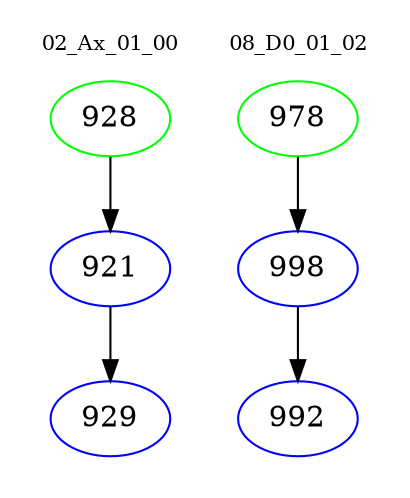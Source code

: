 digraph{
subgraph cluster_0 {
color = white
label = "02_Ax_01_00";
fontsize=10;
T0_928 [label="928", color="green"]
T0_928 -> T0_921 [color="black"]
T0_921 [label="921", color="blue"]
T0_921 -> T0_929 [color="black"]
T0_929 [label="929", color="blue"]
}
subgraph cluster_1 {
color = white
label = "08_D0_01_02";
fontsize=10;
T1_978 [label="978", color="green"]
T1_978 -> T1_998 [color="black"]
T1_998 [label="998", color="blue"]
T1_998 -> T1_992 [color="black"]
T1_992 [label="992", color="blue"]
}
}
